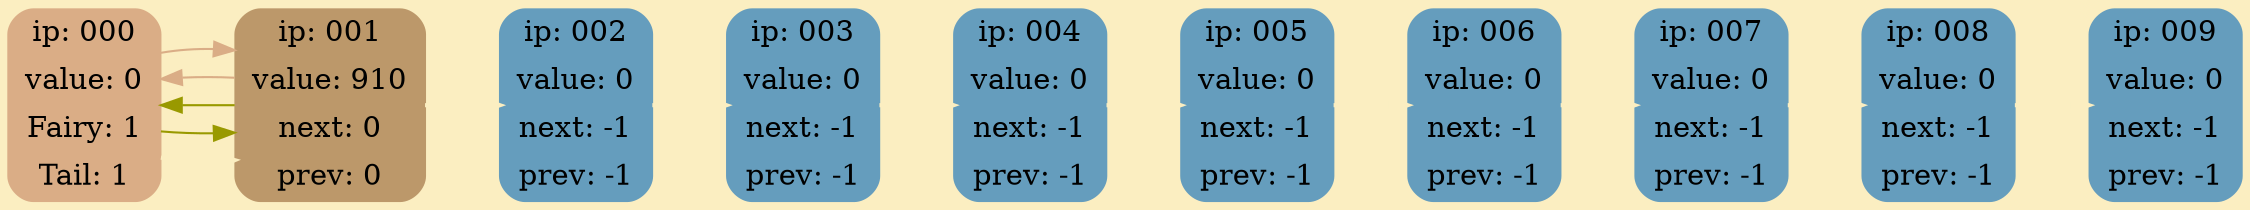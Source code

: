 digraph G {
	rankdir = LR;
	bgcolor="#FBEEC1"
	node000 [shape=Mrecord; style=filled; color="#DAAD86"; label = "{ ip: 000}  | {value:   0} |{Fairy:   1} | {Tail:   1} " ];
	node001 [shape=Mrecord; style=filled; color="#BC986A"; label = "{ ip: 001}  |{value: 910} |{next:   0} |{prev:   0} " ];
	node002 [shape=Mrecord; style=filled; color="#659DBD"; label = "{ ip: 002}  |{value:   0} |{next:  -1} |{prev:  -1} " ];
	node003 [shape=Mrecord; style=filled; color="#659DBD"; label = "{ ip: 003}  |{value:   0} |{next:  -1} |{prev:  -1} " ];
	node004 [shape=Mrecord; style=filled; color="#659DBD"; label = "{ ip: 004}  |{value:   0} |{next:  -1} |{prev:  -1} " ];
	node005 [shape=Mrecord; style=filled; color="#659DBD"; label = "{ ip: 005}  |{value:   0} |{next:  -1} |{prev:  -1} " ];
	node006 [shape=Mrecord; style=filled; color="#659DBD"; label = "{ ip: 006}  |{value:   0} |{next:  -1} |{prev:  -1} " ];
	node007 [shape=Mrecord; style=filled; color="#659DBD"; label = "{ ip: 007}  |{value:   0} |{next:  -1} |{prev:  -1} " ];
	node008 [shape=Mrecord; style=filled; color="#659DBD"; label = "{ ip: 008}  |{value:   0} |{next:  -1} |{prev:  -1} " ];
	node009 [shape=Mrecord; style=filled; color="#659DBD"; label = "{ ip: 009}  |{value:   0} |{next:  -1} |{prev:  -1} " ];

	node000 -> node001 [style=bold; weight=1000; color="#FBEEC1"; ];
	node001 -> node002 [style=bold; weight=1000; color="#FBEEC1"; ];
	node002 -> node003 [style=bold; weight=1000; color="#FBEEC1"; ];
	node003 -> node004 [style=bold; weight=1000; color="#FBEEC1"; ];
	node004 -> node005 [style=bold; weight=1000; color="#FBEEC1"; ];
	node005 -> node006 [style=bold; weight=1000; color="#FBEEC1"; ];
	node006 -> node007 [style=bold; weight=1000; color="#FBEEC1"; ];
	node007 -> node008 [style=bold; weight=1000; color="#FBEEC1"; ];
	node008 -> node009 [style=bold; weight=1000; color="#FBEEC1"; ];

	node000 -> node001 [weight=0; color="#999900"; ];
	node001 -> node000 [weight=0; color="#999900"; ];

	node001 -> node000 [weight=0; color="#DAAD86"; constraint=false; ];
	node000 -> node001 [weight=0; color="#DAAD86"; constraint=false; ];
}
